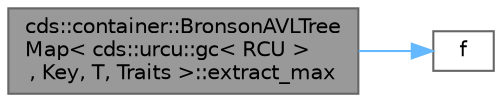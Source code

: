 digraph "cds::container::BronsonAVLTreeMap&lt; cds::urcu::gc&lt; RCU &gt;, Key, T, Traits &gt;::extract_max"
{
 // LATEX_PDF_SIZE
  bgcolor="transparent";
  edge [fontname=Helvetica,fontsize=10,labelfontname=Helvetica,labelfontsize=10];
  node [fontname=Helvetica,fontsize=10,shape=box,height=0.2,width=0.4];
  rankdir="LR";
  Node1 [id="Node000001",label="cds::container::BronsonAVLTree\lMap\< cds::urcu::gc\< RCU \>\l, Key, T, Traits \>::extract_max",height=0.2,width=0.4,color="gray40", fillcolor="grey60", style="filled", fontcolor="black",tooltip="Extracts the maximal key and corresponding value"];
  Node1 -> Node2 [id="edge1_Node000001_Node000002",color="steelblue1",style="solid",tooltip=" "];
  Node2 [id="Node000002",label="f",height=0.2,width=0.4,color="grey40", fillcolor="white", style="filled",URL="$cxx11__tensor__map_8cpp.html#a7f507fea02198f6cb81c86640c7b1a4e",tooltip=" "];
}
